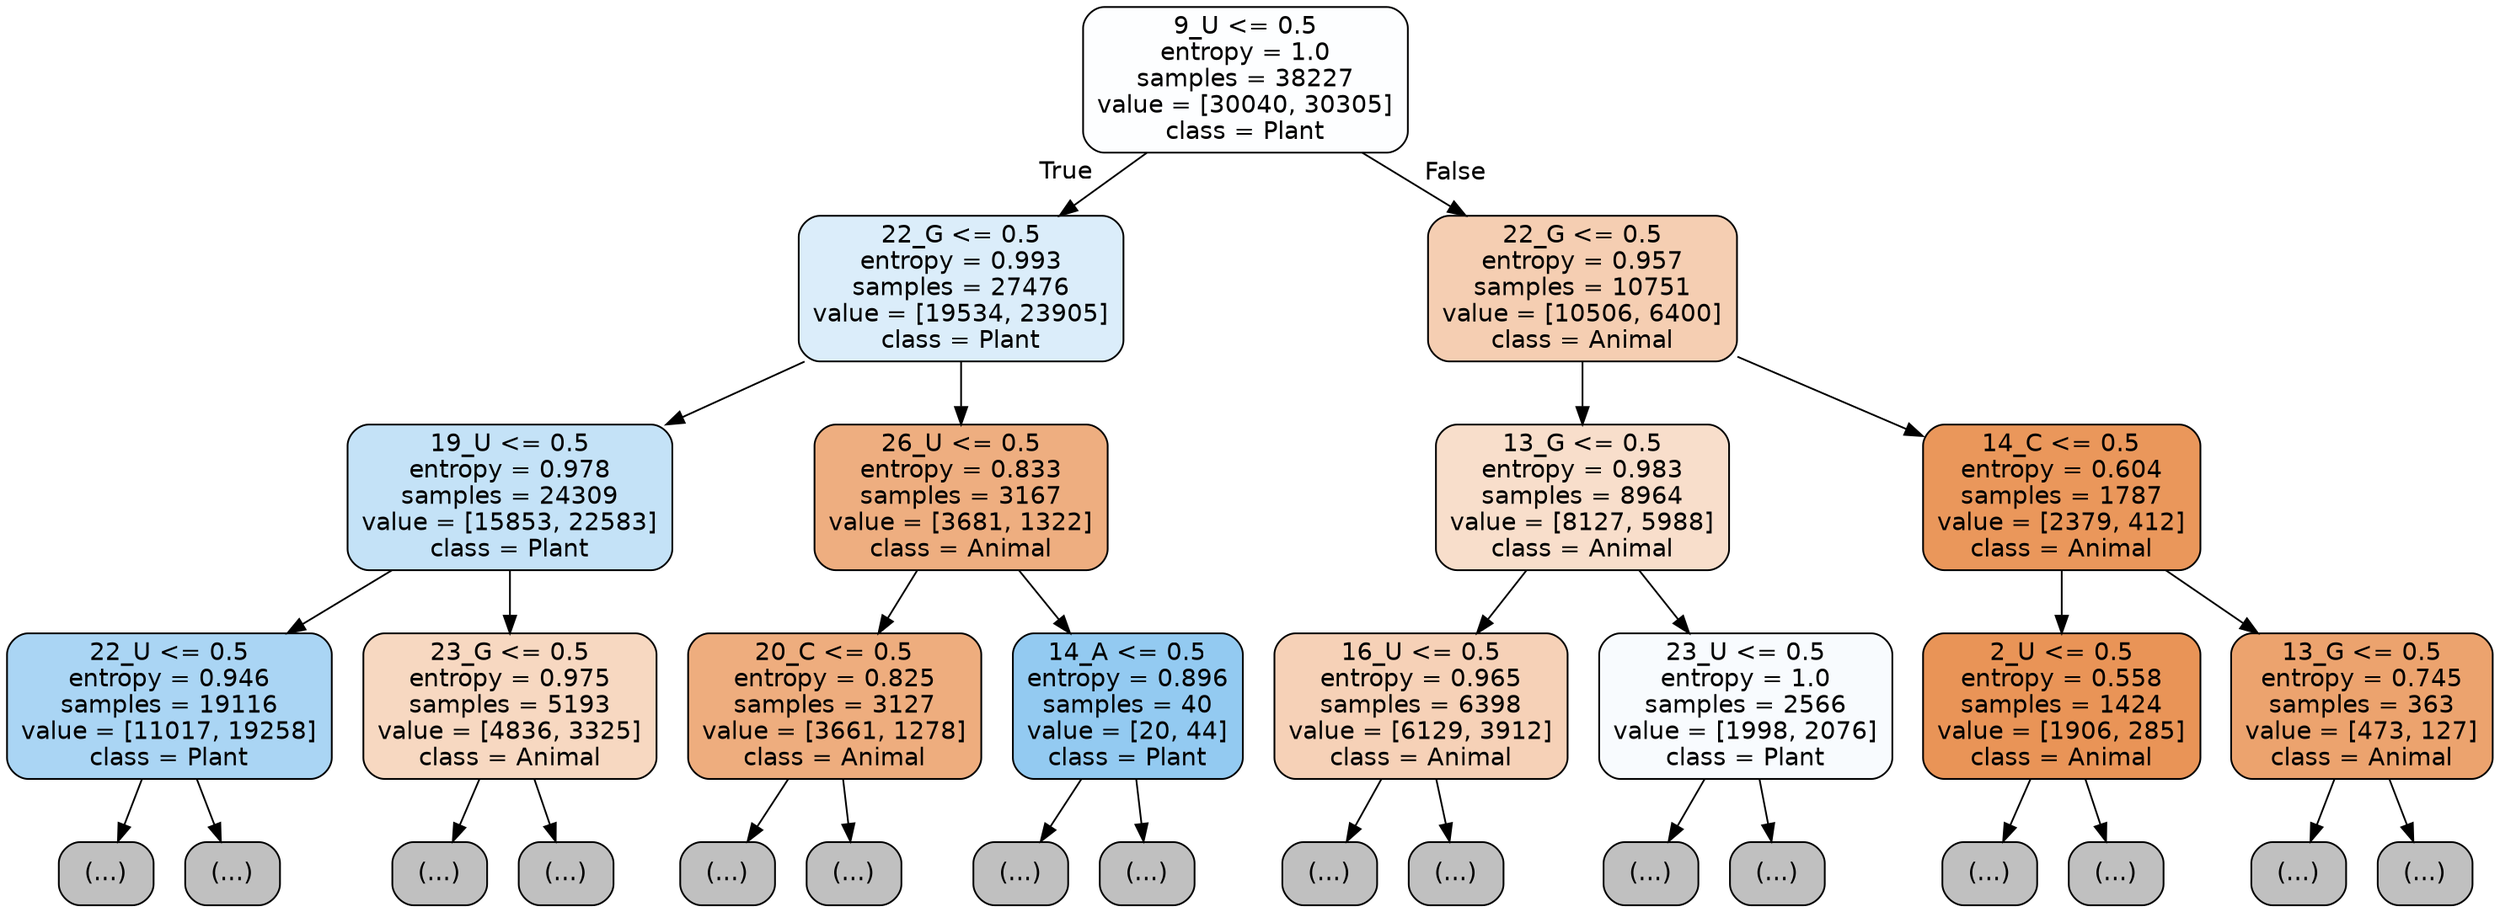 digraph Tree {
node [shape=box, style="filled, rounded", color="black", fontname="helvetica"] ;
edge [fontname="helvetica"] ;
0 [label="9_U <= 0.5\nentropy = 1.0\nsamples = 38227\nvalue = [30040, 30305]\nclass = Plant", fillcolor="#fdfeff"] ;
1 [label="22_G <= 0.5\nentropy = 0.993\nsamples = 27476\nvalue = [19534, 23905]\nclass = Plant", fillcolor="#dbedfa"] ;
0 -> 1 [labeldistance=2.5, labelangle=45, headlabel="True"] ;
2 [label="19_U <= 0.5\nentropy = 0.978\nsamples = 24309\nvalue = [15853, 22583]\nclass = Plant", fillcolor="#c4e2f7"] ;
1 -> 2 ;
3 [label="22_U <= 0.5\nentropy = 0.946\nsamples = 19116\nvalue = [11017, 19258]\nclass = Plant", fillcolor="#aad5f4"] ;
2 -> 3 ;
4 [label="(...)", fillcolor="#C0C0C0"] ;
3 -> 4 ;
6733 [label="(...)", fillcolor="#C0C0C0"] ;
3 -> 6733 ;
7898 [label="23_G <= 0.5\nentropy = 0.975\nsamples = 5193\nvalue = [4836, 3325]\nclass = Animal", fillcolor="#f7d8c1"] ;
2 -> 7898 ;
7899 [label="(...)", fillcolor="#C0C0C0"] ;
7898 -> 7899 ;
10482 [label="(...)", fillcolor="#C0C0C0"] ;
7898 -> 10482 ;
10575 [label="26_U <= 0.5\nentropy = 0.833\nsamples = 3167\nvalue = [3681, 1322]\nclass = Animal", fillcolor="#eeae80"] ;
1 -> 10575 ;
10576 [label="20_C <= 0.5\nentropy = 0.825\nsamples = 3127\nvalue = [3661, 1278]\nclass = Animal", fillcolor="#eead7e"] ;
10575 -> 10576 ;
10577 [label="(...)", fillcolor="#C0C0C0"] ;
10576 -> 10577 ;
11662 [label="(...)", fillcolor="#C0C0C0"] ;
10576 -> 11662 ;
12031 [label="14_A <= 0.5\nentropy = 0.896\nsamples = 40\nvalue = [20, 44]\nclass = Plant", fillcolor="#93caf1"] ;
10575 -> 12031 ;
12032 [label="(...)", fillcolor="#C0C0C0"] ;
12031 -> 12032 ;
12043 [label="(...)", fillcolor="#C0C0C0"] ;
12031 -> 12043 ;
12044 [label="22_G <= 0.5\nentropy = 0.957\nsamples = 10751\nvalue = [10506, 6400]\nclass = Animal", fillcolor="#f5ceb2"] ;
0 -> 12044 [labeldistance=2.5, labelangle=-45, headlabel="False"] ;
12045 [label="13_G <= 0.5\nentropy = 0.983\nsamples = 8964\nvalue = [8127, 5988]\nclass = Animal", fillcolor="#f8decb"] ;
12044 -> 12045 ;
12046 [label="16_U <= 0.5\nentropy = 0.965\nsamples = 6398\nvalue = [6129, 3912]\nclass = Animal", fillcolor="#f6d1b7"] ;
12045 -> 12046 ;
12047 [label="(...)", fillcolor="#C0C0C0"] ;
12046 -> 12047 ;
14368 [label="(...)", fillcolor="#C0C0C0"] ;
12046 -> 14368 ;
15229 [label="23_U <= 0.5\nentropy = 1.0\nsamples = 2566\nvalue = [1998, 2076]\nclass = Plant", fillcolor="#f8fbfe"] ;
12045 -> 15229 ;
15230 [label="(...)", fillcolor="#C0C0C0"] ;
15229 -> 15230 ;
16283 [label="(...)", fillcolor="#C0C0C0"] ;
15229 -> 16283 ;
16324 [label="14_C <= 0.5\nentropy = 0.604\nsamples = 1787\nvalue = [2379, 412]\nclass = Animal", fillcolor="#ea975b"] ;
12044 -> 16324 ;
16325 [label="2_U <= 0.5\nentropy = 0.558\nsamples = 1424\nvalue = [1906, 285]\nclass = Animal", fillcolor="#e99457"] ;
16324 -> 16325 ;
16326 [label="(...)", fillcolor="#C0C0C0"] ;
16325 -> 16326 ;
16683 [label="(...)", fillcolor="#C0C0C0"] ;
16325 -> 16683 ;
16770 [label="13_G <= 0.5\nentropy = 0.745\nsamples = 363\nvalue = [473, 127]\nclass = Animal", fillcolor="#eca36e"] ;
16324 -> 16770 ;
16771 [label="(...)", fillcolor="#C0C0C0"] ;
16770 -> 16771 ;
16884 [label="(...)", fillcolor="#C0C0C0"] ;
16770 -> 16884 ;
}